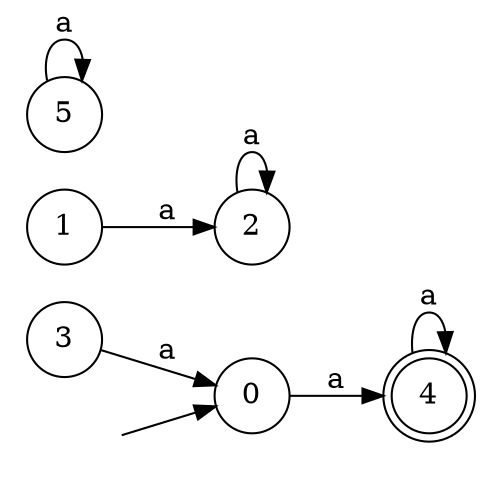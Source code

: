 digraph {
  rankdir=LR;
  0 [label="0", shape = circle];
  0 -> 4 [label="a"];
  1 [label="1", shape = circle];
  1 -> 2 [label="a"];
  2 [label="2", shape = circle];
  2 -> 2 [label="a"];
  3 [label="3", shape = circle];
  3 -> 0 [label="a"];
  4 [label="4", shape = doublecircle];
  4 -> 4 [label="a"];
  5 [label="5", shape = circle];
  5 -> 5 [label="a"];
  6 [label="", shape = plaintext];
  6 -> 0 [label=""];
}
